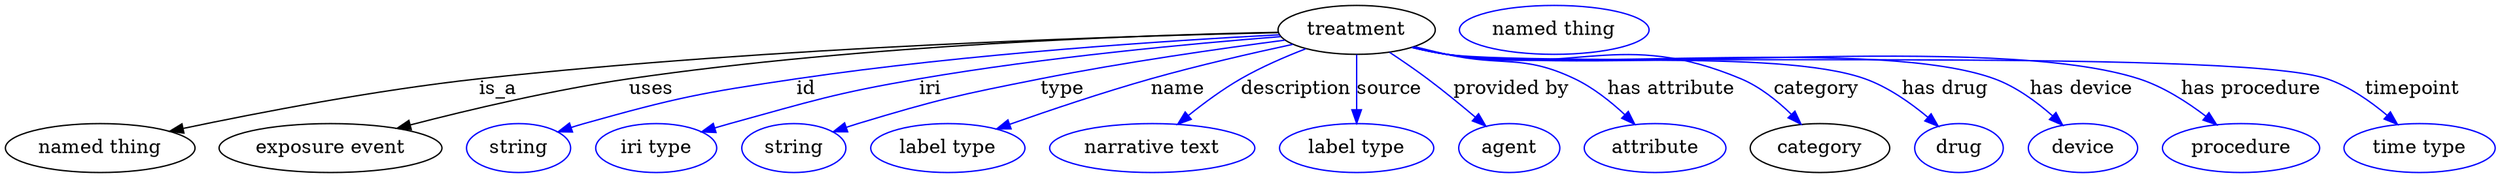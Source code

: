 digraph {
	graph [bb="0,0,1505.4,123"];
	node [label="\N"];
	treatment	[height=0.5,
		label=treatment,
		pos="810.25,105",
		width=1.2277];
	"named thing"	[height=0.5,
		pos="55.245,18",
		width=1.5346];
	treatment -> "named thing"	[label=is_a,
		lp="296.25,61.5",
		pos="e,96.119,30.27 766.15,102.99 675.65,100.49 462.52,92.429 285.25,69 210.67,59.144 192.52,52.997 119.25,36 114.91,34.994 110.42,33.903 \
105.92,32.776"];
	"exposure event"	[height=0.5,
		pos="192.25,18",
		width=1.7693];
	treatment -> "exposure event"	[label=uses,
		lp="389.25,61.5",
		pos="e,232.19,32.078 766.27,103.1 687.66,100.91 518.05,93.505 377.25,69 330.81,60.918 279.1,46.467 242.19,35.172"];
	id	[color=blue,
		height=0.5,
		label=string,
		pos="304.25,18",
		width=0.84854];
	treatment -> id	[color=blue,
		label=id,
		lp="485.75,61.5",
		pos="e,327.69,29.72 767.01,101.25 703.72,96.805 582.28,86.71 480.25,69 418.96,58.363 403.29,55.563 344.25,36 341.86,35.211 339.43,34.34 \
336.99,33.422",
		style=solid];
	iri	[color=blue,
		height=0.5,
		label="iri type",
		pos="389.25,18",
		width=1.011];
	treatment -> iri	[color=blue,
		label=iri,
		lp="567.75,61.5",
		pos="e,416.69,29.9 767.7,99.523 717.93,93.939 633.17,83.35 561.25,69 504.05,57.589 489.82,53.664 434.25,36 431.65,35.175 428.98,34.284 \
426.31,33.357",
		style=solid];
	type	[color=blue,
		height=0.5,
		label=string,
		pos="474.25,18",
		width=0.84854];
	treatment -> type	[color=blue,
		label=type,
		lp="638.25,61.5",
		pos="e,497.75,29.534 769.66,97.78 711.82,88.225 602.88,67.654 514.25,36 511.88,35.156 509.46,34.245 507.03,33.298",
		style=solid];
	name	[color=blue,
		height=0.5,
		label="label type",
		pos="568.25,18",
		width=1.2638];
	treatment -> name	[color=blue,
		label=name,
		lp="708.75,61.5",
		pos="e,598.02,31.786 774.65,94.252 751.33,87.644 720.27,78.426 693.25,69 664.12,58.841 631.8,45.867 607.32,35.681",
		style=solid];
	description	[color=blue,
		height=0.5,
		label="narrative text",
		pos="689.25,18",
		width=1.6068];
	treatment -> description	[color=blue,
		label=description,
		lp="775.75,61.5",
		pos="e,705.53,35.413 782.52,90.894 770.66,84.831 756.89,77.166 745.25,69 733.96,61.09 722.44,51.184 712.81,42.281",
		style=solid];
	source	[color=blue,
		height=0.5,
		label="label type",
		pos="810.25,18",
		width=1.2638];
	treatment -> source	[color=blue,
		label=source,
		lp="828.25,61.5",
		pos="e,810.25,36.175 810.25,86.799 810.25,75.163 810.25,59.548 810.25,46.237",
		style=solid];
	"provided by"	[color=blue,
		height=0.5,
		label=agent,
		pos="903.25,18",
		width=0.83048];
	treatment -> "provided by"	[color=blue,
		label="provided by",
		lp="900.25,61.5",
		pos="e,888.08,33.594 828.29,88.461 835.21,82.44 843.14,75.454 850.25,69 860.34,59.829 871.33,49.514 880.67,40.646",
		style=solid];
	"has attribute"	[color=blue,
		height=0.5,
		label=attribute,
		pos="991.25,18",
		width=1.1193];
	treatment -> "has attribute"	[color=blue,
		label="has attribute",
		lp="992.75,61.5",
		pos="e,977.74,35.282 843.5,92.932 850.02,90.875 856.83,88.807 863.25,87 895.83,77.825 907.42,85.013 937.25,69 949.68,62.323 961.44,52.098 \
970.79,42.63",
		style=solid];
	category	[height=0.5,
		pos="1090.2,18",
		width=1.1374];
	treatment -> category	[color=blue,
		label=category,
		lp="1077.7,61.5",
		pos="e,1076.2,34.96 842.48,92.514 849.27,90.419 856.44,88.443 863.25,87 936.27,71.52 961.52,98.143 1030.2,69 1044.7,62.866 1058.4,52.041 \
1069,42.028",
		style=solid];
	"has drug"	[color=blue,
		height=0.5,
		label=drug,
		pos="1176.2,18",
		width=0.75];
	treatment -> "has drug"	[color=blue,
		label="has drug",
		lp="1156.7,61.5",
		pos="e,1161.3,33.226 842.16,92.426 849.04,90.31 856.32,88.348 863.25,87 969.11,66.386 1003.7,105.36 1105.2,69 1122.9,62.662 1140.2,50.637 \
1153.3,39.968",
		style=solid];
	"has device"	[color=blue,
		height=0.5,
		label=device,
		pos="1255.2,18",
		width=0.93881];
	treatment -> "has device"	[color=blue,
		label="has device",
		lp="1241.2,61.5",
		pos="e,1239.5,34.035 841.86,92.415 848.82,90.273 856.21,88.303 863.25,87 933.49,73.984 1116.8,92.475 1184.2,69 1201.6,62.945 1218.6,51.275 \
1231.6,40.731",
		style=solid];
	"has procedure"	[color=blue,
		height=0.5,
		label=procedure,
		pos="1353.2,18",
		width=1.2818];
	treatment -> "has procedure"	[color=blue,
		label="has procedure",
		lp="1345.2,61.5",
		pos="e,1334.9,34.59 841.85,92.35 848.81,90.212 856.21,88.26 863.25,87 953.24,70.896 1187,96.367 1274.2,69 1293.3,63.029 1312.2,51.27 \
1326.8,40.655",
		style=solid];
	timepoint	[color=blue,
		height=0.5,
		label="time type",
		pos="1461.2,18",
		width=1.2277];
	treatment -> timepoint	[color=blue,
		label=timepoint,
		lp="1443.7,61.5",
		pos="e,1444.2,34.643 841.84,92.3 848.8,90.164 856.2,88.226 863.25,87 978.03,67.017 1276.4,105.02 1387.2,69 1405.2,63.165 1422.8,51.573 \
1436.3,41.019",
		style=solid];
	"named thing_category"	[color=blue,
		height=0.5,
		label="named thing",
		pos="927.25,105",
		width=1.5346];
}
